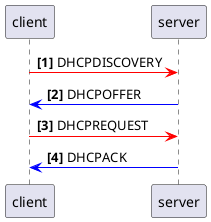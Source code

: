 @startuml

skinparam responseMessageBelowArrow true
autonumber "<b>[0]"
client -[#red]>server: DHCPDISCOVERY
server -[#blue]>client: DHCPOFFER
client -[#red]>server: DHCPREQUEST
server -[#blue]>client: DHCPACK

                


@enduml